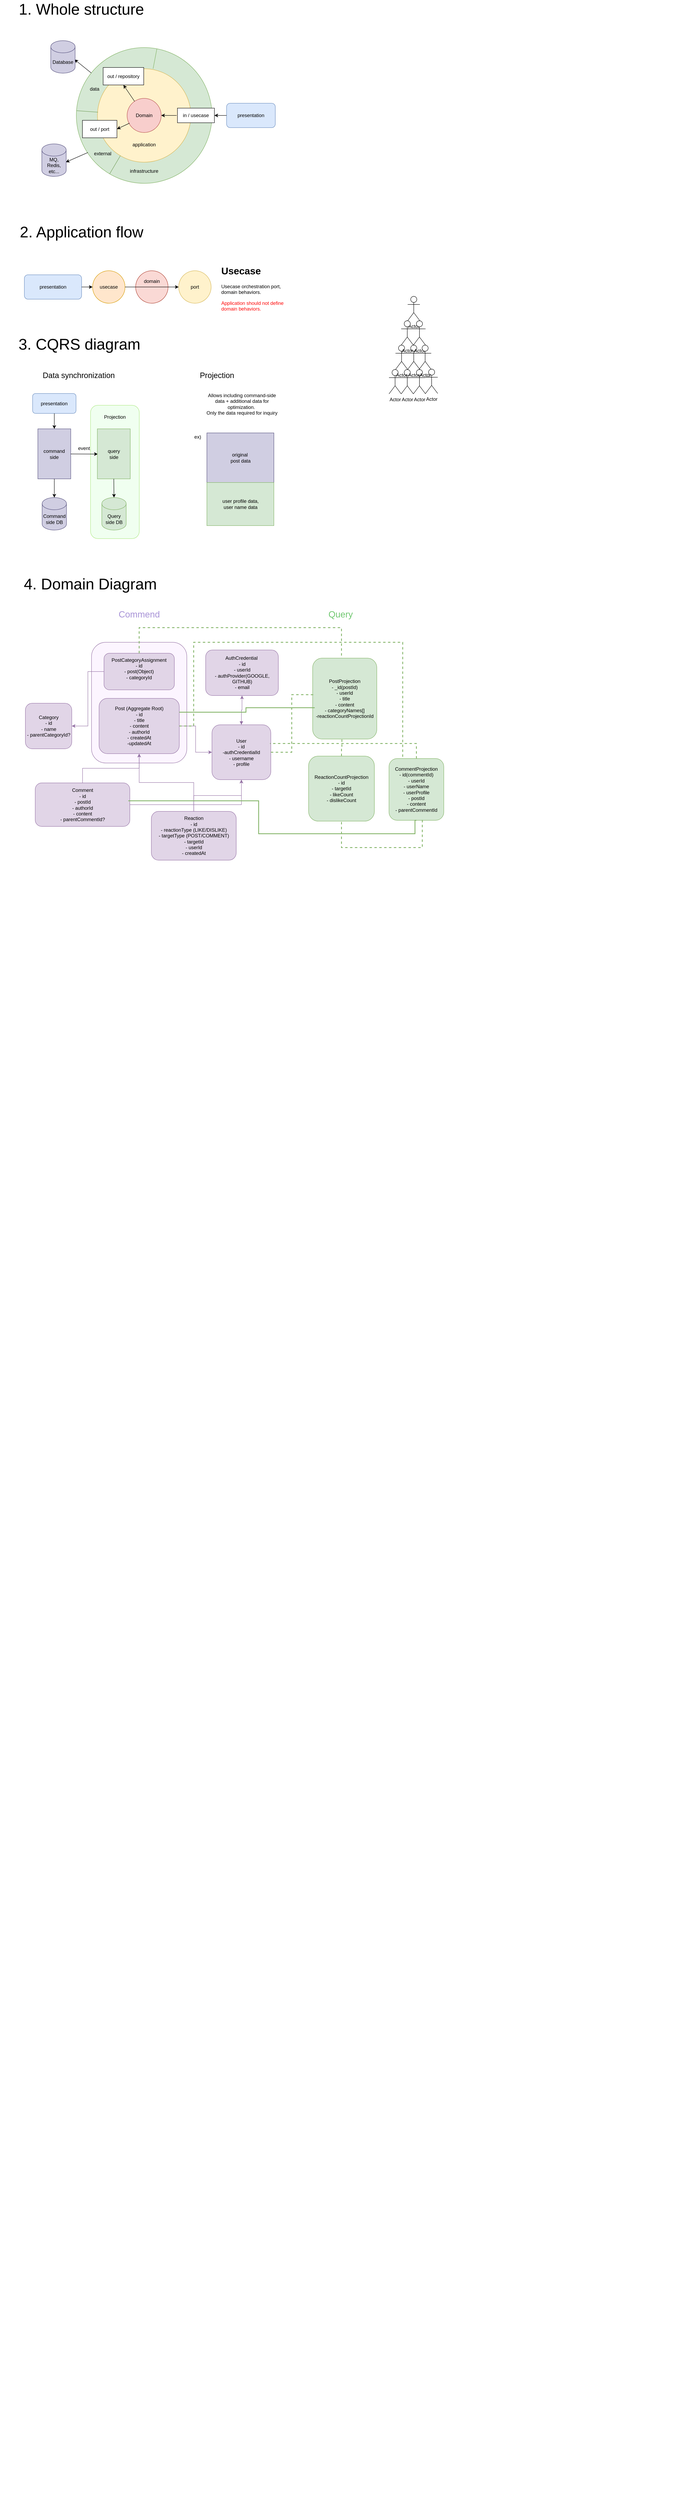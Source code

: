 <mxfile border="50" scale="3" compressed="false" locked="false" version="28.2.4">
  <diagram name="Blank" id="YmL12bMKpDGza6XwsDPr">
    <mxGraphModel dx="1141" dy="994" grid="0" gridSize="10" guides="1" tooltips="1" connect="1" arrows="1" fold="1" page="0" pageScale="1" pageWidth="827" pageHeight="1169" background="none" math="1" shadow="0">
      <root>
        <mxCell id="X5NqExCQtvZxIxQ7pmgY-0" />
        <mxCell id="1" parent="X5NqExCQtvZxIxQ7pmgY-0" />
        <mxCell id="hHeUjl5ZpuqxV36XK3zu-25" value="" style="rounded=1;whiteSpace=wrap;html=1;fillColor=light-dark(#fcf5ff, #c7d1c1);strokeColor=#9673A6;" parent="1" vertex="1">
          <mxGeometry x="242.37" y="1508" width="234.75" height="297" as="geometry" />
        </mxCell>
        <mxCell id="OlqHOeAXy3FRhEp2WzW1-74" value="" style="rounded=1;whiteSpace=wrap;html=1;fillColor=light-dark(#f0fff0, #1f2f1e);strokeColor=#AEE985;" parent="1" vertex="1">
          <mxGeometry x="240" y="925" width="120" height="328" as="geometry" />
        </mxCell>
        <mxCell id="OlqHOeAXy3FRhEp2WzW1-1" value="&lt;div&gt;&lt;br&gt;&lt;/div&gt;&lt;div&gt;&lt;br&gt;&lt;/div&gt;&lt;div&gt;&lt;br&gt;&lt;/div&gt;&lt;div&gt;&lt;br&gt;&lt;/div&gt;&lt;div&gt;&lt;br&gt;&lt;/div&gt;&lt;div&gt;&lt;br&gt;&lt;/div&gt;&lt;div&gt;&lt;br&gt;&lt;/div&gt;&lt;div&gt;&lt;br&gt;&lt;/div&gt;&lt;div&gt;&lt;br&gt;&lt;/div&gt;&lt;div&gt;&lt;br&gt;&lt;/div&gt;&lt;div&gt;&lt;br&gt;&lt;br&gt;&lt;br&gt;&lt;br&gt;&lt;br&gt;&lt;br&gt;&lt;br&gt;&lt;br&gt;&lt;br&gt;infrastructure&lt;/div&gt;" style="ellipse;whiteSpace=wrap;html=1;aspect=fixed;fillColor=#d5e8d4;strokeColor=#82b366;" parent="1" vertex="1">
          <mxGeometry x="205" y="45" width="334" height="334" as="geometry" />
        </mxCell>
        <mxCell id="OlqHOeAXy3FRhEp2WzW1-3" value="&lt;br&gt;&lt;br&gt;&lt;br&gt;&lt;br&gt;&lt;br&gt;&lt;br&gt;&lt;br&gt;&lt;br&gt;&lt;br&gt;&lt;br&gt;application" style="ellipse;whiteSpace=wrap;html=1;aspect=fixed;fillColor=#fff2cc;strokeColor=#d6b656;" parent="1" vertex="1">
          <mxGeometry x="257" y="97" width="230" height="230" as="geometry" />
        </mxCell>
        <mxCell id="OlqHOeAXy3FRhEp2WzW1-2" value="Domain" style="ellipse;whiteSpace=wrap;html=1;aspect=fixed;fillColor=#f8cecc;strokeColor=#b85450;" parent="1" vertex="1">
          <mxGeometry x="330" y="170" width="84" height="84" as="geometry" />
        </mxCell>
        <mxCell id="OlqHOeAXy3FRhEp2WzW1-4" value="in / usecase" style="rounded=0;whiteSpace=wrap;html=1;" parent="1" vertex="1">
          <mxGeometry x="454" y="194" width="91" height="36" as="geometry" />
        </mxCell>
        <mxCell id="OlqHOeAXy3FRhEp2WzW1-5" value="out / repository" style="rounded=0;whiteSpace=wrap;html=1;" parent="1" vertex="1">
          <mxGeometry x="271" y="94" width="100" height="43" as="geometry" />
        </mxCell>
        <mxCell id="OlqHOeAXy3FRhEp2WzW1-6" value="out / port" style="rounded=0;whiteSpace=wrap;html=1;" parent="1" vertex="1">
          <mxGeometry x="220" y="224" width="85" height="43" as="geometry" />
        </mxCell>
        <mxCell id="OlqHOeAXy3FRhEp2WzW1-7" value="" style="endArrow=none;html=1;rounded=0;fillColor=#d5e8d4;strokeColor=#749F5C;entryX=0.245;entryY=0.931;entryDx=0;entryDy=0;entryPerimeter=0;" parent="1" source="OlqHOeAXy3FRhEp2WzW1-1" target="OlqHOeAXy3FRhEp2WzW1-3" edge="1">
          <mxGeometry width="50" height="50" relative="1" as="geometry">
            <mxPoint x="215" y="395.03" as="sourcePoint" />
            <mxPoint x="286" y="346" as="targetPoint" />
          </mxGeometry>
        </mxCell>
        <mxCell id="OlqHOeAXy3FRhEp2WzW1-8" value="" style="endArrow=none;html=1;rounded=0;entryX=0.006;entryY=0.465;entryDx=0;entryDy=0;entryPerimeter=0;fillColor=#d5e8d4;strokeColor=#749F5C;" parent="1" source="OlqHOeAXy3FRhEp2WzW1-1" target="OlqHOeAXy3FRhEp2WzW1-3" edge="1">
          <mxGeometry width="50" height="50" relative="1" as="geometry">
            <mxPoint x="140" y="151" as="sourcePoint" />
            <mxPoint x="190" y="101" as="targetPoint" />
          </mxGeometry>
        </mxCell>
        <mxCell id="OlqHOeAXy3FRhEp2WzW1-9" value="" style="endArrow=none;html=1;rounded=0;fillColor=#d5e8d4;strokeColor=#82b366;" parent="1" target="OlqHOeAXy3FRhEp2WzW1-1" edge="1">
          <mxGeometry width="50" height="50" relative="1" as="geometry">
            <mxPoint x="394" y="97" as="sourcePoint" />
            <mxPoint x="447" y="9" as="targetPoint" />
          </mxGeometry>
        </mxCell>
        <mxCell id="OlqHOeAXy3FRhEp2WzW1-10" value="data" style="text;html=1;align=center;verticalAlign=middle;whiteSpace=wrap;rounded=0;" parent="1" vertex="1">
          <mxGeometry x="220" y="132" width="60" height="30" as="geometry" />
        </mxCell>
        <mxCell id="OlqHOeAXy3FRhEp2WzW1-11" value="external" style="text;html=1;align=center;verticalAlign=middle;whiteSpace=wrap;rounded=0;" parent="1" vertex="1">
          <mxGeometry x="240" y="291" width="60" height="30" as="geometry" />
        </mxCell>
        <mxCell id="OlqHOeAXy3FRhEp2WzW1-14" value="presentation" style="rounded=1;whiteSpace=wrap;html=1;fillColor=#dae8fc;strokeColor=#6c8ebf;" parent="1" vertex="1">
          <mxGeometry x="575" y="182" width="120" height="60" as="geometry" />
        </mxCell>
        <mxCell id="OlqHOeAXy3FRhEp2WzW1-21" value="" style="endArrow=classic;html=1;rounded=0;entryX=1;entryY=0.5;entryDx=0;entryDy=0;exitX=0;exitY=0.5;exitDx=0;exitDy=0;" parent="1" source="OlqHOeAXy3FRhEp2WzW1-14" target="OlqHOeAXy3FRhEp2WzW1-4" edge="1">
          <mxGeometry width="50" height="50" relative="1" as="geometry">
            <mxPoint x="630" y="220" as="sourcePoint" />
            <mxPoint x="680" y="170" as="targetPoint" />
          </mxGeometry>
        </mxCell>
        <mxCell id="OlqHOeAXy3FRhEp2WzW1-22" value="" style="endArrow=classic;html=1;rounded=0;" parent="1" target="OlqHOeAXy3FRhEp2WzW1-2" edge="1">
          <mxGeometry width="50" height="50" relative="1" as="geometry">
            <mxPoint x="452" y="212" as="sourcePoint" />
            <mxPoint x="530" y="162" as="targetPoint" />
          </mxGeometry>
        </mxCell>
        <mxCell id="OlqHOeAXy3FRhEp2WzW1-23" value="" style="endArrow=classic;html=1;rounded=0;entryX=1;entryY=0.5;entryDx=0;entryDy=0;exitX=0.071;exitY=0.726;exitDx=0;exitDy=0;exitPerimeter=0;" parent="1" source="OlqHOeAXy3FRhEp2WzW1-2" target="OlqHOeAXy3FRhEp2WzW1-6" edge="1">
          <mxGeometry width="50" height="50" relative="1" as="geometry">
            <mxPoint x="336" y="230" as="sourcePoint" />
            <mxPoint x="386" y="180" as="targetPoint" />
          </mxGeometry>
        </mxCell>
        <mxCell id="OlqHOeAXy3FRhEp2WzW1-24" value="" style="endArrow=classic;html=1;rounded=0;entryX=0.5;entryY=1;entryDx=0;entryDy=0;" parent="1" source="OlqHOeAXy3FRhEp2WzW1-2" target="OlqHOeAXy3FRhEp2WzW1-5" edge="1">
          <mxGeometry width="50" height="50" relative="1" as="geometry">
            <mxPoint x="384.08" y="167.35" as="sourcePoint" />
            <mxPoint x="319.0" y="133.002" as="targetPoint" />
          </mxGeometry>
        </mxCell>
        <mxCell id="OlqHOeAXy3FRhEp2WzW1-25" value="" style="endArrow=classic;html=1;rounded=0;entryX=0.985;entryY=0.562;entryDx=0;entryDy=0;exitX=0.085;exitY=0.773;exitDx=0;exitDy=0;exitPerimeter=0;entryPerimeter=0;" parent="1" source="OlqHOeAXy3FRhEp2WzW1-1" target="OlqHOeAXy3FRhEp2WzW1-51" edge="1">
          <mxGeometry width="50" height="50" relative="1" as="geometry">
            <mxPoint x="169" y="345" as="sourcePoint" />
            <mxPoint x="187" y="321" as="targetPoint" />
          </mxGeometry>
        </mxCell>
        <mxCell id="OlqHOeAXy3FRhEp2WzW1-26" value="" style="endArrow=classic;html=1;rounded=0;entryX=0.974;entryY=0.578;entryDx=0;entryDy=0;entryPerimeter=0;" parent="1" source="OlqHOeAXy3FRhEp2WzW1-1" target="OlqHOeAXy3FRhEp2WzW1-48" edge="1">
          <mxGeometry width="50" height="50" relative="1" as="geometry">
            <mxPoint x="180" y="64" as="sourcePoint" />
            <mxPoint x="203" y="77" as="targetPoint" />
          </mxGeometry>
        </mxCell>
        <mxCell id="OlqHOeAXy3FRhEp2WzW1-27" value="&lt;span style=&quot;font-size: 38px;&quot;&gt;1. Whole structure&lt;/span&gt;" style="text;html=1;align=center;verticalAlign=middle;whiteSpace=wrap;rounded=0;strokeWidth=5;" parent="1" vertex="1">
          <mxGeometry x="39" y="-64" width="357" height="30" as="geometry" />
        </mxCell>
        <mxCell id="OlqHOeAXy3FRhEp2WzW1-28" value="&lt;span style=&quot;font-size: 38px;&quot;&gt;2. Application flow&lt;/span&gt;" style="text;html=1;align=center;verticalAlign=middle;whiteSpace=wrap;rounded=0;strokeWidth=5;" parent="1" vertex="1">
          <mxGeometry x="17.5" y="484" width="400" height="30" as="geometry" />
        </mxCell>
        <mxCell id="OlqHOeAXy3FRhEp2WzW1-29" value="presentation" style="rounded=1;whiteSpace=wrap;html=1;fillColor=#dae8fc;strokeColor=#6c8ebf;" parent="1" vertex="1">
          <mxGeometry x="77" y="604" width="141" height="60" as="geometry" />
        </mxCell>
        <mxCell id="OlqHOeAXy3FRhEp2WzW1-31" value="port" style="ellipse;whiteSpace=wrap;html=1;aspect=fixed;fillColor=#fff2cc;strokeColor=#d6b656;" parent="1" vertex="1">
          <mxGeometry x="457" y="594" width="80" height="80" as="geometry" />
        </mxCell>
        <mxCell id="OlqHOeAXy3FRhEp2WzW1-32" value="usecase" style="ellipse;whiteSpace=wrap;html=1;aspect=fixed;fillColor=#ffe6cc;strokeColor=#d79b00;" parent="1" vertex="1">
          <mxGeometry x="245" y="594" width="80" height="80" as="geometry" />
        </mxCell>
        <mxCell id="OlqHOeAXy3FRhEp2WzW1-39" value="domain&lt;div&gt;&lt;br&gt;&lt;/div&gt;&lt;div&gt;&lt;br&gt;&lt;/div&gt;" style="ellipse;whiteSpace=wrap;html=1;aspect=fixed;fillColor=#fad9d5;strokeColor=#ae4132;" parent="1" vertex="1">
          <mxGeometry x="351" y="594" width="80" height="80" as="geometry" />
        </mxCell>
        <mxCell id="OlqHOeAXy3FRhEp2WzW1-40" value="" style="endArrow=classic;html=1;rounded=0;entryX=0;entryY=0.5;entryDx=0;entryDy=0;exitX=1;exitY=0.5;exitDx=0;exitDy=0;" parent="1" source="OlqHOeAXy3FRhEp2WzW1-29" target="OlqHOeAXy3FRhEp2WzW1-32" edge="1">
          <mxGeometry width="50" height="50" relative="1" as="geometry">
            <mxPoint x="218" y="639" as="sourcePoint" />
            <mxPoint x="268" y="589" as="targetPoint" />
          </mxGeometry>
        </mxCell>
        <mxCell id="OlqHOeAXy3FRhEp2WzW1-44" value="" style="endArrow=classic;html=1;rounded=0;exitX=1;exitY=0.5;exitDx=0;exitDy=0;entryX=0;entryY=0.5;entryDx=0;entryDy=0;" parent="1" source="OlqHOeAXy3FRhEp2WzW1-32" target="OlqHOeAXy3FRhEp2WzW1-31" edge="1">
          <mxGeometry width="50" height="50" relative="1" as="geometry">
            <mxPoint x="329" y="673" as="sourcePoint" />
            <mxPoint x="379" y="623" as="targetPoint" />
          </mxGeometry>
        </mxCell>
        <mxCell id="OlqHOeAXy3FRhEp2WzW1-45" value="&lt;span style=&quot;font-size: 38px;&quot;&gt;3. CQRS diagram&amp;nbsp;&lt;/span&gt;" style="text;html=1;align=center;verticalAlign=middle;whiteSpace=wrap;rounded=0;strokeWidth=5;" parent="1" vertex="1">
          <mxGeometry x="17.5" y="756" width="400" height="38" as="geometry" />
        </mxCell>
        <mxCell id="OlqHOeAXy3FRhEp2WzW1-46" value="&lt;h1 style=&quot;margin-top: 0px;&quot;&gt;Usecase&lt;/h1&gt;&lt;p&gt;Usecase orchestration port, domain behaviors.&lt;/p&gt;&lt;p&gt;&lt;font style=&quot;color: rgb(255, 3, 3);&quot;&gt;Application should not define domain behaviors.&lt;/font&gt;&lt;br&gt;&lt;/p&gt;" style="text;html=1;whiteSpace=wrap;overflow=hidden;rounded=0;" parent="1" vertex="1">
          <mxGeometry x="560" y="574" width="180" height="120" as="geometry" />
        </mxCell>
        <mxCell id="OlqHOeAXy3FRhEp2WzW1-48" value="Database" style="shape=cylinder3;whiteSpace=wrap;html=1;boundedLbl=1;backgroundOutline=1;size=15;fillColor=#d0cee2;strokeColor=#56517e;" parent="1" vertex="1">
          <mxGeometry x="142" y="28" width="60" height="80" as="geometry" />
        </mxCell>
        <mxCell id="OlqHOeAXy3FRhEp2WzW1-51" value="MQ, Redis, etc..." style="shape=cylinder3;whiteSpace=wrap;html=1;boundedLbl=1;backgroundOutline=1;size=15;fillColor=#d0cee2;strokeColor=#56517e;" parent="1" vertex="1">
          <mxGeometry x="120" y="282" width="60" height="80" as="geometry" />
        </mxCell>
        <mxCell id="OlqHOeAXy3FRhEp2WzW1-52" value="Query side DB" style="shape=cylinder3;whiteSpace=wrap;html=1;boundedLbl=1;backgroundOutline=1;size=15;fillColor=#d5e8d4;strokeColor=#82b366;" parent="1" vertex="1">
          <mxGeometry x="267.75" y="1152" width="60" height="80" as="geometry" />
        </mxCell>
        <mxCell id="OlqHOeAXy3FRhEp2WzW1-53" value="command&lt;div&gt;side&lt;/div&gt;" style="rounded=0;whiteSpace=wrap;html=1;fillColor=#d0cee2;strokeColor=#56517e;" parent="1" vertex="1">
          <mxGeometry x="110.25" y="983" width="81" height="123" as="geometry" />
        </mxCell>
        <mxCell id="OlqHOeAXy3FRhEp2WzW1-54" value="Command&lt;div&gt;side DB&lt;/div&gt;" style="shape=cylinder3;whiteSpace=wrap;html=1;boundedLbl=1;backgroundOutline=1;size=15;fillColor=#d0cee2;strokeColor=#56517e;" parent="1" vertex="1">
          <mxGeometry x="120.75" y="1152" width="60" height="80" as="geometry" />
        </mxCell>
        <mxCell id="OlqHOeAXy3FRhEp2WzW1-55" value="" style="endArrow=classic;html=1;rounded=0;" parent="1" source="OlqHOeAXy3FRhEp2WzW1-53" edge="1">
          <mxGeometry width="50" height="50" relative="1" as="geometry">
            <mxPoint x="209.75" y="1054" as="sourcePoint" />
            <mxPoint x="257.75" y="1045" as="targetPoint" />
          </mxGeometry>
        </mxCell>
        <mxCell id="OlqHOeAXy3FRhEp2WzW1-57" value="query&lt;div&gt;side&lt;/div&gt;" style="rounded=0;whiteSpace=wrap;html=1;fillColor=#d5e8d4;strokeColor=#82b366;" parent="1" vertex="1">
          <mxGeometry x="256.75" y="983" width="81" height="123" as="geometry" />
        </mxCell>
        <mxCell id="OlqHOeAXy3FRhEp2WzW1-58" value="event" style="text;html=1;align=center;verticalAlign=middle;whiteSpace=wrap;rounded=0;" parent="1" vertex="1">
          <mxGeometry x="193.75" y="1016" width="60" height="30" as="geometry" />
        </mxCell>
        <mxCell id="OlqHOeAXy3FRhEp2WzW1-59" value="" style="endArrow=classic;html=1;rounded=0;exitX=0.5;exitY=1;exitDx=0;exitDy=0;entryX=0.5;entryY=0;entryDx=0;entryDy=0;entryPerimeter=0;" parent="1" source="OlqHOeAXy3FRhEp2WzW1-53" target="OlqHOeAXy3FRhEp2WzW1-54" edge="1">
          <mxGeometry width="50" height="50" relative="1" as="geometry">
            <mxPoint x="193.75" y="1132" as="sourcePoint" />
            <mxPoint x="243.75" y="1082" as="targetPoint" />
          </mxGeometry>
        </mxCell>
        <mxCell id="OlqHOeAXy3FRhEp2WzW1-60" value="" style="endArrow=classic;html=1;rounded=0;exitX=0.5;exitY=1;exitDx=0;exitDy=0;entryX=0.5;entryY=0;entryDx=0;entryDy=0;entryPerimeter=0;" parent="1" source="OlqHOeAXy3FRhEp2WzW1-57" target="OlqHOeAXy3FRhEp2WzW1-52" edge="1">
          <mxGeometry width="50" height="50" relative="1" as="geometry">
            <mxPoint x="360.75" y="1138" as="sourcePoint" />
            <mxPoint x="410.75" y="1088" as="targetPoint" />
          </mxGeometry>
        </mxCell>
        <mxCell id="OlqHOeAXy3FRhEp2WzW1-61" value="&lt;font style=&quot;font-size: 19px;&quot;&gt;Data synchronization&lt;/font&gt;" style="text;html=1;align=center;verticalAlign=middle;whiteSpace=wrap;rounded=0;" parent="1" vertex="1">
          <mxGeometry x="105" y="837" width="212" height="30" as="geometry" />
        </mxCell>
        <mxCell id="OlqHOeAXy3FRhEp2WzW1-63" value="presentation" style="rounded=1;whiteSpace=wrap;html=1;fillColor=#dae8fc;strokeColor=#6c8ebf;" parent="1" vertex="1">
          <mxGeometry x="97.25" y="896" width="107" height="49" as="geometry" />
        </mxCell>
        <mxCell id="OlqHOeAXy3FRhEp2WzW1-64" value="" style="endArrow=classic;html=1;rounded=0;exitX=0.5;exitY=1;exitDx=0;exitDy=0;entryX=0.5;entryY=0;entryDx=0;entryDy=0;" parent="1" source="OlqHOeAXy3FRhEp2WzW1-63" target="OlqHOeAXy3FRhEp2WzW1-53" edge="1">
          <mxGeometry width="50" height="50" relative="1" as="geometry">
            <mxPoint x="270.25" y="1009" as="sourcePoint" />
            <mxPoint x="320.25" y="959" as="targetPoint" />
          </mxGeometry>
        </mxCell>
        <mxCell id="OlqHOeAXy3FRhEp2WzW1-65" value="&lt;font style=&quot;font-size: 19px;&quot;&gt;Projection&lt;/font&gt;" style="text;html=1;align=center;verticalAlign=middle;whiteSpace=wrap;rounded=0;" parent="1" vertex="1">
          <mxGeometry x="499" y="837" width="105" height="30" as="geometry" />
        </mxCell>
        <mxCell id="OlqHOeAXy3FRhEp2WzW1-67" value="original&amp;nbsp;&lt;br&gt;post data" style="rounded=0;whiteSpace=wrap;html=1;fillColor=#d0cee2;strokeColor=#56517e;" parent="1" vertex="1">
          <mxGeometry x="526.5" y="993" width="165" height="122" as="geometry" />
        </mxCell>
        <mxCell id="OlqHOeAXy3FRhEp2WzW1-68" value="Allows including command-side data + additional data for optimization.&amp;nbsp;&lt;br&gt;Only the data required for inquiry" style="text;html=1;align=center;verticalAlign=middle;whiteSpace=wrap;rounded=0;" parent="1" vertex="1">
          <mxGeometry x="523" y="896" width="180" height="52" as="geometry" />
        </mxCell>
        <mxCell id="OlqHOeAXy3FRhEp2WzW1-69" value="user profile data,&lt;br&gt;user name data" style="rounded=0;whiteSpace=wrap;html=1;fillColor=#d5e8d4;strokeColor=#82b366;" parent="1" vertex="1">
          <mxGeometry x="526.5" y="1115" width="165" height="106" as="geometry" />
        </mxCell>
        <mxCell id="OlqHOeAXy3FRhEp2WzW1-71" value="ex)" style="text;html=1;align=center;verticalAlign=middle;whiteSpace=wrap;rounded=0;" parent="1" vertex="1">
          <mxGeometry x="474" y="988" width="60" height="30" as="geometry" />
        </mxCell>
        <mxCell id="OlqHOeAXy3FRhEp2WzW1-72" value="&lt;span style=&quot;font-size: 38px;&quot;&gt;4. Domain Diagram&amp;nbsp;&amp;nbsp;&lt;/span&gt;" style="text;html=1;align=center;verticalAlign=middle;whiteSpace=wrap;rounded=0;strokeWidth=5;" parent="1" vertex="1">
          <mxGeometry x="49" y="1346" width="402" height="38" as="geometry" />
        </mxCell>
        <mxCell id="OlqHOeAXy3FRhEp2WzW1-75" value="Projection" style="text;html=1;align=center;verticalAlign=middle;whiteSpace=wrap;rounded=0;" parent="1" vertex="1">
          <mxGeometry x="270" y="939" width="60" height="30" as="geometry" />
        </mxCell>
        <mxCell id="hHeUjl5ZpuqxV36XK3zu-1" value="Category&lt;br&gt;- id&lt;br&gt;- name&lt;br&gt;- parentCategoryId?" style="rounded=1;whiteSpace=wrap;html=1;strokeColor=#9673a6;fillColor=#e1d5e7;fontSize=12" parent="1" vertex="1">
          <mxGeometry x="79.5" y="1658" width="114.25" height="112" as="geometry" />
        </mxCell>
        <mxCell id="hHeUjl5ZpuqxV36XK3zu-2" value="User&lt;br&gt;- id&lt;div&gt;-authCredentialId&lt;br&gt;&lt;div&gt;- username&lt;br&gt;- profile&lt;/div&gt;&lt;/div&gt;" style="rounded=1;whiteSpace=wrap;html=1;strokeColor=#9673a6;fillColor=#e1d5e7;fontSize=12" parent="1" vertex="1">
          <mxGeometry x="539" y="1711" width="145" height="135" as="geometry" />
        </mxCell>
        <mxCell id="hHeUjl5ZpuqxV36XK3zu-3" value="Post (Aggregate Root)&lt;br&gt;- id&lt;br&gt;- title&lt;br&gt;- content&lt;br&gt;- authorId&lt;br&gt;- createdAt&lt;div&gt;-updatedAt&lt;/div&gt;" style="rounded=1;whiteSpace=wrap;html=1;strokeColor=#9673a6;fillColor=#e1d5e7;fontSize=12" parent="1" vertex="1">
          <mxGeometry x="261" y="1646" width="197.5" height="136" as="geometry" />
        </mxCell>
        <mxCell id="hHeUjl5ZpuqxV36XK3zu-4" value="Comment&lt;br&gt;- id&lt;br&gt;- postId&lt;br&gt;- authorId&lt;br&gt;- content&lt;br&gt;- parentCommentId?" style="rounded=1;whiteSpace=wrap;html=1;strokeColor=#9673a6;fillColor=#e1d5e7;fontSize=12" parent="1" vertex="1">
          <mxGeometry x="103.75" y="1854" width="233" height="107" as="geometry" />
        </mxCell>
        <mxCell id="hHeUjl5ZpuqxV36XK3zu-5" value="&lt;div&gt;Reaction&lt;/div&gt;&lt;div&gt;&lt;span style=&quot;background-color: transparent; color: light-dark(rgb(0, 0, 0), rgb(255, 255, 255));&quot;&gt;- id&lt;/span&gt;&lt;/div&gt;&lt;div&gt;&lt;span style=&quot;background-color: transparent; color: light-dark(rgb(0, 0, 0), rgb(255, 255, 255));&quot;&gt;- reactionType (LIKE/DISLIKE)&lt;/span&gt;&lt;/div&gt;- targetType (POST/COMMENT)&lt;br&gt;- targetId&lt;br&gt;- userId&lt;br&gt;- createdAt" style="rounded=1;whiteSpace=wrap;html=1;strokeColor=#9673a6;fillColor=#e1d5e7;fontSize=12" parent="1" vertex="1">
          <mxGeometry x="389.74" y="1924" width="209" height="120" as="geometry" />
        </mxCell>
        <mxCell id="hHeUjl5ZpuqxV36XK3zu-7" style="edgeStyle=orthogonalEdgeStyle;rounded=0;orthogonalLoop=1;jettySize=auto;fillColor=#e1d5e7;strokeColor=#9673a6;" parent="1" source="hHeUjl5ZpuqxV36XK3zu-3" target="hHeUjl5ZpuqxV36XK3zu-2" edge="1">
          <mxGeometry relative="1" as="geometry" />
        </mxCell>
        <mxCell id="hHeUjl5ZpuqxV36XK3zu-9" style="edgeStyle=orthogonalEdgeStyle;rounded=0;orthogonalLoop=1;jettySize=auto;fillColor=#e1d5e7;strokeColor=#9673a6;" parent="1" source="hHeUjl5ZpuqxV36XK3zu-4" target="hHeUjl5ZpuqxV36XK3zu-3" edge="1">
          <mxGeometry relative="1" as="geometry" />
        </mxCell>
        <mxCell id="hHeUjl5ZpuqxV36XK3zu-10" style="edgeStyle=orthogonalEdgeStyle;rounded=0;orthogonalLoop=1;jettySize=auto;fillColor=#e1d5e7;strokeColor=#9673a6;" parent="1" source="hHeUjl5ZpuqxV36XK3zu-4" target="hHeUjl5ZpuqxV36XK3zu-2" edge="1">
          <mxGeometry relative="1" as="geometry" />
        </mxCell>
        <mxCell id="hHeUjl5ZpuqxV36XK3zu-11" style="edgeStyle=orthogonalEdgeStyle;rounded=0;orthogonalLoop=1;jettySize=auto;fillColor=#e1d5e7;strokeColor=#9673a6;" parent="1" source="hHeUjl5ZpuqxV36XK3zu-5" target="hHeUjl5ZpuqxV36XK3zu-2" edge="1">
          <mxGeometry relative="1" as="geometry" />
        </mxCell>
        <mxCell id="hHeUjl5ZpuqxV36XK3zu-12" style="edgeStyle=orthogonalEdgeStyle;rounded=0;orthogonalLoop=1;jettySize=auto;fillColor=#e1d5e7;strokeColor=#9673a6;" parent="1" source="hHeUjl5ZpuqxV36XK3zu-5" target="hHeUjl5ZpuqxV36XK3zu-3" edge="1">
          <mxGeometry relative="1" as="geometry" />
        </mxCell>
        <mxCell id="hHeUjl5ZpuqxV36XK3zu-17" value="PostProjection&lt;div&gt;&lt;span style=&quot;background-color: transparent; color: light-dark(rgb(0, 0, 0), rgb(255, 255, 255));&quot;&gt;- _id(postId)&lt;/span&gt;&lt;/div&gt;&lt;div&gt;- userId&lt;/div&gt;&lt;div&gt;&lt;span style=&quot;background-color: transparent; color: light-dark(rgb(0, 0, 0), rgb(255, 255, 255));&quot;&gt;- title&lt;/span&gt;&lt;/div&gt;&lt;div&gt;- content&lt;/div&gt;&lt;div&gt;&lt;span style=&quot;background-color: transparent; color: light-dark(rgb(0, 0, 0), rgb(255, 255, 255));&quot;&gt;- categoryNames[]&lt;/span&gt;&lt;/div&gt;&lt;div&gt;-reactionCountProjectionId&lt;/div&gt;" style="rounded=1;whiteSpace=wrap;html=1;fillColor=#d5e8d4;strokeColor=#82b366;" parent="1" vertex="1">
          <mxGeometry x="787" y="1547" width="158" height="199" as="geometry" />
        </mxCell>
        <mxCell id="hHeUjl5ZpuqxV36XK3zu-18" value="AuthCredential&amp;nbsp;&lt;div&gt;- id&lt;/div&gt;&lt;div&gt;- userId&lt;/div&gt;&lt;div&gt;- authProvider(GOOGLE, GITHUB)&lt;/div&gt;&lt;div&gt;-&amp;nbsp;email&lt;/div&gt;" style="rounded=1;whiteSpace=wrap;html=1;fillColor=#e1d5e7;strokeColor=#9673a6;" parent="1" vertex="1">
          <mxGeometry x="523.5" y="1527" width="179" height="112" as="geometry" />
        </mxCell>
        <mxCell id="hHeUjl5ZpuqxV36XK3zu-20" value="" style="endArrow=classic;html=1;rounded=0;exitX=0.5;exitY=0;exitDx=0;exitDy=0;entryX=0.5;entryY=1;entryDx=0;entryDy=0;edgeStyle=orthogonalEdgeStyle;fillColor=#e1d5e7;strokeColor=#9673a6;startArrow=block;startFill=1;" parent="1" source="hHeUjl5ZpuqxV36XK3zu-2" target="hHeUjl5ZpuqxV36XK3zu-18" edge="1">
          <mxGeometry width="50" height="50" relative="1" as="geometry">
            <mxPoint x="700" y="1619" as="sourcePoint" />
            <mxPoint x="750" y="1569" as="targetPoint" />
          </mxGeometry>
        </mxCell>
        <mxCell id="hHeUjl5ZpuqxV36XK3zu-21" value="ReactionCountProjection&lt;div&gt;- id&lt;/div&gt;&lt;div&gt;- targetId&lt;/div&gt;&lt;div&gt;- likeCount&lt;/div&gt;&lt;div&gt;- dislikeCount&lt;/div&gt;" style="rounded=1;whiteSpace=wrap;html=1;fillColor=#d5e8d4;strokeColor=#82b366;" parent="1" vertex="1">
          <mxGeometry x="777" y="1788" width="162" height="160" as="geometry" />
        </mxCell>
        <mxCell id="hHeUjl5ZpuqxV36XK3zu-24" value="PostCategoryAssignment&lt;div&gt;- id&lt;/div&gt;&lt;div&gt;- post(Object)&lt;/div&gt;&lt;div&gt;- categoryId&lt;/div&gt;&lt;div&gt;&lt;br&gt;&lt;/div&gt;" style="rounded=1;whiteSpace=wrap;html=1;fillColor=#e1d5e7;strokeColor=#9673a6;" parent="1" vertex="1">
          <mxGeometry x="273.12" y="1535" width="173.25" height="90" as="geometry" />
        </mxCell>
        <mxCell id="hHeUjl5ZpuqxV36XK3zu-28" value="" style="endArrow=classic;html=1;rounded=0;exitX=0;exitY=0.5;exitDx=0;exitDy=0;entryX=1;entryY=0.5;entryDx=0;entryDy=0;edgeStyle=orthogonalEdgeStyle;fillColor=#e1d5e7;strokeColor=#9673a6;" parent="1" source="hHeUjl5ZpuqxV36XK3zu-24" target="hHeUjl5ZpuqxV36XK3zu-1" edge="1">
          <mxGeometry width="50" height="50" relative="1" as="geometry">
            <mxPoint x="226.5" y="1535" as="sourcePoint" />
            <mxPoint x="276.5" y="1485" as="targetPoint" />
          </mxGeometry>
        </mxCell>
        <mxCell id="hHeUjl5ZpuqxV36XK3zu-29" value="&lt;font style=&quot;font-size: 22px; color: rgb(168, 147, 215);&quot;&gt;Commend&lt;/font&gt;" style="text;html=1;align=center;verticalAlign=middle;whiteSpace=wrap;rounded=0;" parent="1" vertex="1">
          <mxGeometry x="329.74" y="1425" width="60" height="30" as="geometry" />
        </mxCell>
        <mxCell id="hHeUjl5ZpuqxV36XK3zu-30" value="&lt;font style=&quot;font-size: 22px; color: rgb(113, 200, 113);&quot;&gt;Query&lt;/font&gt;" style="text;html=1;align=center;verticalAlign=middle;whiteSpace=wrap;rounded=0;" parent="1" vertex="1">
          <mxGeometry x="826" y="1425" width="60" height="30" as="geometry" />
        </mxCell>
        <mxCell id="hHeUjl5ZpuqxV36XK3zu-31" value="" style="endArrow=none;html=1;strokeWidth=2;rounded=0;edgeStyle=orthogonalEdgeStyle;exitX=0.5;exitY=0;exitDx=0;exitDy=0;fillColor=#d5e8d4;strokeColor=#82b366;dashed=1;" parent="1" source="hHeUjl5ZpuqxV36XK3zu-24" target="hHeUjl5ZpuqxV36XK3zu-17" edge="1">
          <mxGeometry width="50" height="50" relative="1" as="geometry">
            <mxPoint x="710" y="1539" as="sourcePoint" />
            <mxPoint x="767" y="1608" as="targetPoint" />
            <Array as="points">
              <mxPoint x="360" y="1472" />
              <mxPoint x="858" y="1472" />
            </Array>
          </mxGeometry>
        </mxCell>
        <mxCell id="hHeUjl5ZpuqxV36XK3zu-36" value="" style="endArrow=none;dashed=1;html=1;strokeWidth=2;rounded=0;edgeStyle=orthogonalEdgeStyle;entryX=0.019;entryY=0.452;entryDx=0;entryDy=0;entryPerimeter=0;fillColor=#d5e8d4;strokeColor=#82b366;" parent="1" source="hHeUjl5ZpuqxV36XK3zu-2" target="hHeUjl5ZpuqxV36XK3zu-17" edge="1">
          <mxGeometry width="50" height="50" relative="1" as="geometry">
            <mxPoint x="702" y="1760" as="sourcePoint" />
            <mxPoint x="752" y="1710" as="targetPoint" />
          </mxGeometry>
        </mxCell>
        <mxCell id="hHeUjl5ZpuqxV36XK3zu-37" value="" style="endArrow=none;dashed=1;html=1;strokeWidth=2;rounded=0;edgeStyle=orthogonalEdgeStyle;entryX=0.456;entryY=1.005;entryDx=0;entryDy=0;entryPerimeter=0;fillColor=#d5e8d4;strokeColor=#82b366;exitX=0.5;exitY=0;exitDx=0;exitDy=0;" parent="1" source="hHeUjl5ZpuqxV36XK3zu-21" target="hHeUjl5ZpuqxV36XK3zu-17" edge="1">
          <mxGeometry width="50" height="50" relative="1" as="geometry">
            <mxPoint x="851" y="1796" as="sourcePoint" />
            <mxPoint x="1098" y="1741" as="targetPoint" />
          </mxGeometry>
        </mxCell>
        <mxCell id="hHeUjl5ZpuqxV36XK3zu-39" value="CommentProjection&lt;div&gt;- id(commentId)&lt;/div&gt;&lt;div&gt;- userId&lt;/div&gt;&lt;div&gt;- userName&lt;/div&gt;&lt;div&gt;&lt;span style=&quot;background-color: transparent; color: light-dark(rgb(0, 0, 0), rgb(255, 255, 255));&quot;&gt;- userProfile&lt;/span&gt;&lt;/div&gt;&lt;div&gt;- postId&lt;/div&gt;&lt;div&gt;- content&lt;/div&gt;&lt;div&gt;-&amp;nbsp;&lt;span style=&quot;background-color: transparent; color: light-dark(rgb(0, 0, 0), rgb(255, 255, 255));&quot;&gt;parentCommentId&lt;/span&gt;&lt;/div&gt;" style="rounded=1;whiteSpace=wrap;html=1;fillColor=#d5e8d4;strokeColor=#82b366;" parent="1" vertex="1">
          <mxGeometry x="975" y="1794" width="135" height="152" as="geometry" />
        </mxCell>
        <mxCell id="hHeUjl5ZpuqxV36XK3zu-41" value="" style="endArrow=none;html=1;rounded=0;entryX=0.032;entryY=0.613;entryDx=0;entryDy=0;exitX=1;exitY=0.25;exitDx=0;exitDy=0;entryPerimeter=0;fillColor=#d5e8d4;strokeColor=#82b366;jumpSize=6;edgeStyle=orthogonalEdgeStyle;endSize=11;startSize=12;strokeWidth=2;" parent="1" source="hHeUjl5ZpuqxV36XK3zu-3" target="hHeUjl5ZpuqxV36XK3zu-17" edge="1">
          <mxGeometry width="50" height="50" relative="1" as="geometry">
            <mxPoint x="494" y="1706.041" as="sourcePoint" />
            <mxPoint x="823.5" y="1697" as="targetPoint" />
          </mxGeometry>
        </mxCell>
        <mxCell id="hHeUjl5ZpuqxV36XK3zu-42" value="" style="endArrow=none;html=1;rounded=0;exitX=0.984;exitY=0.411;exitDx=0;exitDy=0;exitPerimeter=0;entryX=0.5;entryY=1;entryDx=0;entryDy=0;strokeWidth=2;fillColor=#d5e8d4;strokeColor=#82b366;edgeStyle=orthogonalEdgeStyle;" parent="1" source="hHeUjl5ZpuqxV36XK3zu-4" target="hHeUjl5ZpuqxV36XK3zu-39" edge="1">
          <mxGeometry width="50" height="50" relative="1" as="geometry">
            <mxPoint x="360" y="1900" as="sourcePoint" />
            <mxPoint x="410" y="1850" as="targetPoint" />
            <Array as="points">
              <mxPoint x="654" y="1898" />
              <mxPoint x="654" y="1979" />
              <mxPoint x="1039" y="1979" />
            </Array>
          </mxGeometry>
        </mxCell>
        <mxCell id="hHeUjl5ZpuqxV36XK3zu-43" value="" style="endArrow=none;dashed=1;html=1;strokeWidth=2;rounded=0;exitX=0.5;exitY=0;exitDx=0;exitDy=0;entryX=0.986;entryY=0.341;entryDx=0;entryDy=0;entryPerimeter=0;edgeStyle=orthogonalEdgeStyle;fillColor=#d5e8d4;strokeColor=#82b366;" parent="1" source="hHeUjl5ZpuqxV36XK3zu-39" target="hHeUjl5ZpuqxV36XK3zu-2" edge="1">
          <mxGeometry width="50" height="50" relative="1" as="geometry">
            <mxPoint x="1145" y="1759" as="sourcePoint" />
            <mxPoint x="1230" y="1625" as="targetPoint" />
          </mxGeometry>
        </mxCell>
        <mxCell id="hHeUjl5ZpuqxV36XK3zu-44" value="" style="endArrow=none;dashed=1;html=1;strokeWidth=2;rounded=0;entryX=0.5;entryY=1;entryDx=0;entryDy=0;edgeStyle=orthogonalEdgeStyle;fillColor=#d5e8d4;strokeColor=#82b366;" parent="1" target="hHeUjl5ZpuqxV36XK3zu-21" edge="1">
          <mxGeometry width="50" height="50" relative="1" as="geometry">
            <mxPoint x="1058" y="1946" as="sourcePoint" />
            <mxPoint x="988" y="1969" as="targetPoint" />
            <Array as="points">
              <mxPoint x="1057" y="2013" />
              <mxPoint x="858" y="2013" />
            </Array>
          </mxGeometry>
        </mxCell>
        <mxCell id="hHeUjl5ZpuqxV36XK3zu-46" value="" style="endArrow=none;dashed=1;html=1;strokeWidth=2;rounded=0;entryX=0.25;entryY=0;entryDx=0;entryDy=0;edgeStyle=orthogonalEdgeStyle;fillColor=#d5e8d4;strokeColor=#82b366;" parent="1" source="hHeUjl5ZpuqxV36XK3zu-3" target="hHeUjl5ZpuqxV36XK3zu-39" edge="1">
          <mxGeometry width="50" height="50" relative="1" as="geometry">
            <mxPoint x="1496" y="1743" as="sourcePoint" />
            <mxPoint x="1135" y="1706" as="targetPoint" />
            <Array as="points">
              <mxPoint x="494" y="1714" />
              <mxPoint x="494" y="1508" />
              <mxPoint x="1009" y="1508" />
            </Array>
          </mxGeometry>
        </mxCell>
        <mxCell id="8rjKGR-H0WEBtovxUZnX-6" value="&#xa;  &#xa;    &#xa;      &#xa;        &#xa;        &#xa;        &#xa;        &#xa;        &#xa;          &#xa;        &#xa;        &#xa;        &#xa;        &#xa;          &#xa;        &#xa;        &#xa;        &#xa;        &#xa;          &#xa;        &#xa;        &#xa;        &#xa;        &#xa;          &#xa;        &#xa;        &#xa;        &#xa;        &#xa;          &#xa;        &#xa;        &#xa;        &#xa;        &#xa;          &#xa;        &#xa;        &#xa;        &#xa;        &#xa;          &#xa;        &#xa;        &#xa;        &#xa;        &#xa;          &#xa;        &#xa;        &#xa;        &#xa;        &#xa;          &#xa;        &#xa;        &#xa;        &#xa;        &#xa;          &#xa;        &#xa;&#xa;      &#xa;    &#xa;  &#xa;" style="text;whiteSpace=wrap;html=1;" vertex="1" parent="1">
          <mxGeometry x="1675" y="5192" width="28" height="885" as="geometry" />
        </mxCell>
        <mxCell id="8rjKGR-H0WEBtovxUZnX-13" value="Actor" style="shape=umlActor;verticalLabelPosition=bottom;verticalAlign=top;html=1;outlineConnect=0;" vertex="1" parent="1">
          <mxGeometry x="975" y="837" width="30" height="60" as="geometry" />
        </mxCell>
        <mxCell id="8rjKGR-H0WEBtovxUZnX-14" value="Actor" style="shape=umlActor;verticalLabelPosition=bottom;verticalAlign=top;html=1;outlineConnect=0;" vertex="1" parent="1">
          <mxGeometry x="1035" y="837" width="30" height="60" as="geometry" />
        </mxCell>
        <mxCell id="8rjKGR-H0WEBtovxUZnX-15" value="Actor" style="shape=umlActor;verticalLabelPosition=bottom;verticalAlign=top;html=1;outlineConnect=0;" vertex="1" parent="1">
          <mxGeometry x="1005" y="837" width="30" height="60" as="geometry" />
        </mxCell>
        <mxCell id="8rjKGR-H0WEBtovxUZnX-16" value="Actor" style="shape=umlActor;verticalLabelPosition=bottom;verticalAlign=top;html=1;outlineConnect=0;" vertex="1" parent="1">
          <mxGeometry x="1065" y="836" width="30" height="60" as="geometry" />
        </mxCell>
        <mxCell id="8rjKGR-H0WEBtovxUZnX-17" value="Actor" style="shape=umlActor;verticalLabelPosition=bottom;verticalAlign=top;html=1;outlineConnect=0;" vertex="1" parent="1">
          <mxGeometry x="991" y="777" width="30" height="60" as="geometry" />
        </mxCell>
        <mxCell id="8rjKGR-H0WEBtovxUZnX-20" value="Actor" style="shape=umlActor;verticalLabelPosition=bottom;verticalAlign=top;html=1;outlineConnect=0;" vertex="1" parent="1">
          <mxGeometry x="1021" y="777" width="30" height="60" as="geometry" />
        </mxCell>
        <mxCell id="8rjKGR-H0WEBtovxUZnX-21" value="Actor" style="shape=umlActor;verticalLabelPosition=bottom;verticalAlign=top;html=1;outlineConnect=0;" vertex="1" parent="1">
          <mxGeometry x="1021" y="657" width="30" height="60" as="geometry" />
        </mxCell>
        <mxCell id="8rjKGR-H0WEBtovxUZnX-22" value="Actor" style="shape=umlActor;verticalLabelPosition=bottom;verticalAlign=top;html=1;outlineConnect=0;" vertex="1" parent="1">
          <mxGeometry x="1005" y="717" width="30" height="60" as="geometry" />
        </mxCell>
        <mxCell id="8rjKGR-H0WEBtovxUZnX-23" value="Actor" style="shape=umlActor;verticalLabelPosition=bottom;verticalAlign=top;html=1;outlineConnect=0;" vertex="1" parent="1">
          <mxGeometry x="1035" y="717" width="30" height="60" as="geometry" />
        </mxCell>
        <mxCell id="8rjKGR-H0WEBtovxUZnX-24" value="Actor" style="shape=umlActor;verticalLabelPosition=bottom;verticalAlign=top;html=1;outlineConnect=0;" vertex="1" parent="1">
          <mxGeometry x="1049" y="777" width="30" height="60" as="geometry" />
        </mxCell>
      </root>
    </mxGraphModel>
  </diagram>
</mxfile>
